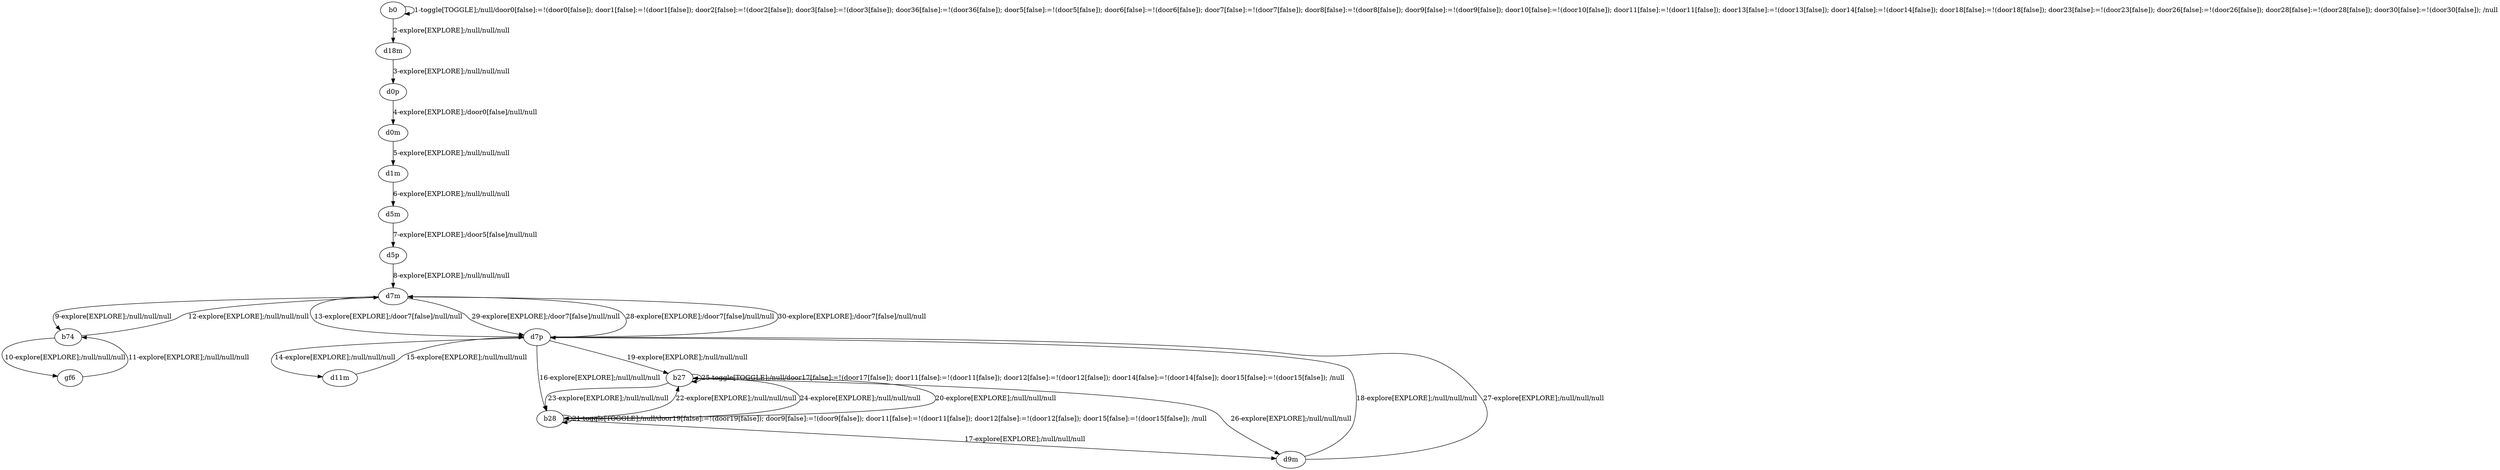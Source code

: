 # Total number of goals covered by this test: 1
# b28 --> b27

digraph g {
"b0" -> "b0" [label = "1-toggle[TOGGLE];/null/door0[false]:=!(door0[false]); door1[false]:=!(door1[false]); door2[false]:=!(door2[false]); door3[false]:=!(door3[false]); door36[false]:=!(door36[false]); door5[false]:=!(door5[false]); door6[false]:=!(door6[false]); door7[false]:=!(door7[false]); door8[false]:=!(door8[false]); door9[false]:=!(door9[false]); door10[false]:=!(door10[false]); door11[false]:=!(door11[false]); door13[false]:=!(door13[false]); door14[false]:=!(door14[false]); door18[false]:=!(door18[false]); door23[false]:=!(door23[false]); door26[false]:=!(door26[false]); door28[false]:=!(door28[false]); door30[false]:=!(door30[false]); /null"];
"b0" -> "d18m" [label = "2-explore[EXPLORE];/null/null/null"];
"d18m" -> "d0p" [label = "3-explore[EXPLORE];/null/null/null"];
"d0p" -> "d0m" [label = "4-explore[EXPLORE];/door0[false]/null/null"];
"d0m" -> "d1m" [label = "5-explore[EXPLORE];/null/null/null"];
"d1m" -> "d5m" [label = "6-explore[EXPLORE];/null/null/null"];
"d5m" -> "d5p" [label = "7-explore[EXPLORE];/door5[false]/null/null"];
"d5p" -> "d7m" [label = "8-explore[EXPLORE];/null/null/null"];
"d7m" -> "b74" [label = "9-explore[EXPLORE];/null/null/null"];
"b74" -> "gf6" [label = "10-explore[EXPLORE];/null/null/null"];
"gf6" -> "b74" [label = "11-explore[EXPLORE];/null/null/null"];
"b74" -> "d7m" [label = "12-explore[EXPLORE];/null/null/null"];
"d7m" -> "d7p" [label = "13-explore[EXPLORE];/door7[false]/null/null"];
"d7p" -> "d11m" [label = "14-explore[EXPLORE];/null/null/null"];
"d11m" -> "d7p" [label = "15-explore[EXPLORE];/null/null/null"];
"d7p" -> "b28" [label = "16-explore[EXPLORE];/null/null/null"];
"b28" -> "d9m" [label = "17-explore[EXPLORE];/null/null/null"];
"d9m" -> "d7p" [label = "18-explore[EXPLORE];/null/null/null"];
"d7p" -> "b27" [label = "19-explore[EXPLORE];/null/null/null"];
"b27" -> "b28" [label = "20-explore[EXPLORE];/null/null/null"];
"b28" -> "b28" [label = "21-toggle[TOGGLE];/null/door19[false]:=!(door19[false]); door9[false]:=!(door9[false]); door11[false]:=!(door11[false]); door12[false]:=!(door12[false]); door15[false]:=!(door15[false]); /null"];
"b28" -> "b27" [label = "22-explore[EXPLORE];/null/null/null"];
"b27" -> "b28" [label = "23-explore[EXPLORE];/null/null/null"];
"b28" -> "b27" [label = "24-explore[EXPLORE];/null/null/null"];
"b27" -> "b27" [label = "25-toggle[TOGGLE];/null/door17[false]:=!(door17[false]); door11[false]:=!(door11[false]); door12[false]:=!(door12[false]); door14[false]:=!(door14[false]); door15[false]:=!(door15[false]); /null"];
"b27" -> "d9m" [label = "26-explore[EXPLORE];/null/null/null"];
"d9m" -> "d7p" [label = "27-explore[EXPLORE];/null/null/null"];
"d7p" -> "d7m" [label = "28-explore[EXPLORE];/door7[false]/null/null"];
"d7m" -> "d7p" [label = "29-explore[EXPLORE];/door7[false]/null/null"];
"d7p" -> "d7m" [label = "30-explore[EXPLORE];/door7[false]/null/null"];
}
